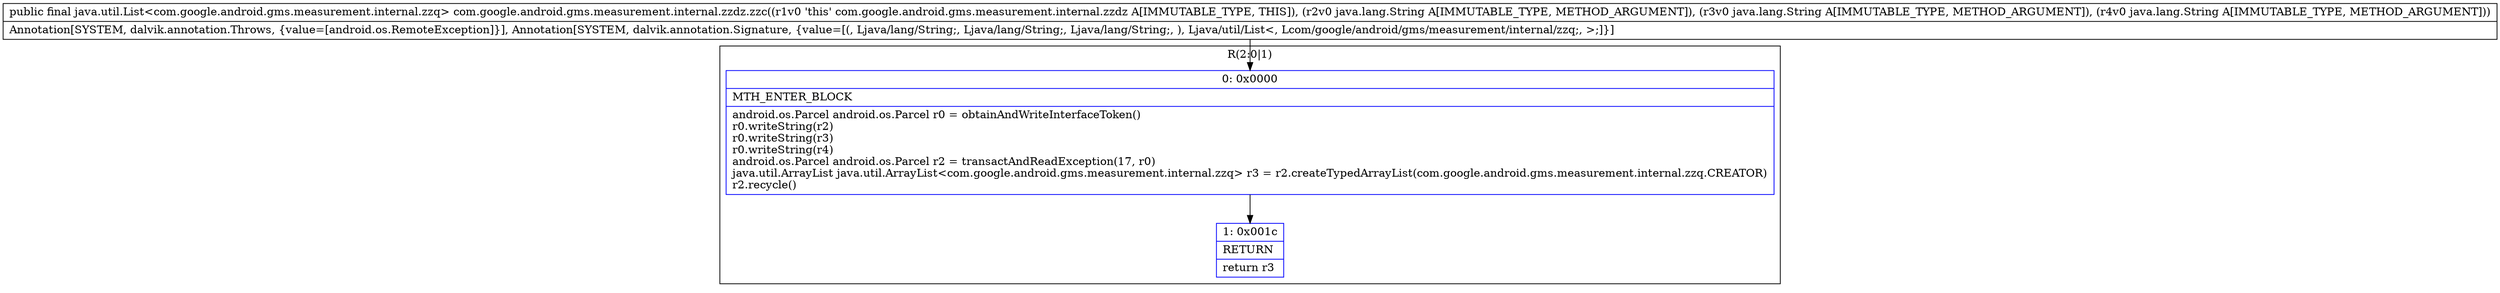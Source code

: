 digraph "CFG forcom.google.android.gms.measurement.internal.zzdz.zzc(Ljava\/lang\/String;Ljava\/lang\/String;Ljava\/lang\/String;)Ljava\/util\/List;" {
subgraph cluster_Region_424406576 {
label = "R(2:0|1)";
node [shape=record,color=blue];
Node_0 [shape=record,label="{0\:\ 0x0000|MTH_ENTER_BLOCK\l|android.os.Parcel android.os.Parcel r0 = obtainAndWriteInterfaceToken()\lr0.writeString(r2)\lr0.writeString(r3)\lr0.writeString(r4)\landroid.os.Parcel android.os.Parcel r2 = transactAndReadException(17, r0)\ljava.util.ArrayList java.util.ArrayList\<com.google.android.gms.measurement.internal.zzq\> r3 = r2.createTypedArrayList(com.google.android.gms.measurement.internal.zzq.CREATOR)\lr2.recycle()\l}"];
Node_1 [shape=record,label="{1\:\ 0x001c|RETURN\l|return r3\l}"];
}
MethodNode[shape=record,label="{public final java.util.List\<com.google.android.gms.measurement.internal.zzq\> com.google.android.gms.measurement.internal.zzdz.zzc((r1v0 'this' com.google.android.gms.measurement.internal.zzdz A[IMMUTABLE_TYPE, THIS]), (r2v0 java.lang.String A[IMMUTABLE_TYPE, METHOD_ARGUMENT]), (r3v0 java.lang.String A[IMMUTABLE_TYPE, METHOD_ARGUMENT]), (r4v0 java.lang.String A[IMMUTABLE_TYPE, METHOD_ARGUMENT]))  | Annotation[SYSTEM, dalvik.annotation.Throws, \{value=[android.os.RemoteException]\}], Annotation[SYSTEM, dalvik.annotation.Signature, \{value=[(, Ljava\/lang\/String;, Ljava\/lang\/String;, Ljava\/lang\/String;, ), Ljava\/util\/List\<, Lcom\/google\/android\/gms\/measurement\/internal\/zzq;, \>;]\}]\l}"];
MethodNode -> Node_0;
Node_0 -> Node_1;
}

